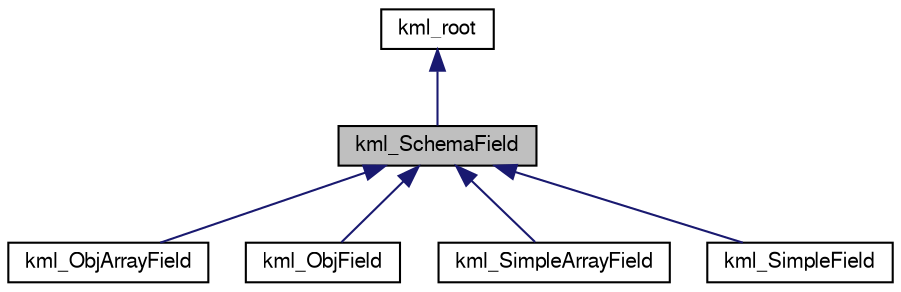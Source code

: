 digraph G
{
  bgcolor="transparent";
  edge [fontname="FreeSans",fontsize=10,labelfontname="FreeSans",labelfontsize=10];
  node [fontname="FreeSans",fontsize=10,shape=record];
  Node1 [label="kml_SchemaField",height=0.2,width=0.4,color="black", fillcolor="grey75", style="filled" fontcolor="black"];
  Node2 -> Node1 [dir=back,color="midnightblue",fontsize=10,style="solid",fontname="FreeSans"];
  Node2 [label="kml_root",height=0.2,width=0.4,color="black",URL="$classkml__root.html",tooltip="hello dsqdqsd sdqsdsqd"];
  Node1 -> Node3 [dir=back,color="midnightblue",fontsize=10,style="solid",fontname="FreeSans"];
  Node3 [label="kml_ObjArrayField",height=0.2,width=0.4,color="black",URL="$classkml__ObjArrayField.html"];
  Node1 -> Node4 [dir=back,color="midnightblue",fontsize=10,style="solid",fontname="FreeSans"];
  Node4 [label="kml_ObjField",height=0.2,width=0.4,color="black",URL="$classkml__ObjField.html"];
  Node1 -> Node5 [dir=back,color="midnightblue",fontsize=10,style="solid",fontname="FreeSans"];
  Node5 [label="kml_SimpleArrayField",height=0.2,width=0.4,color="black",URL="$classkml__SimpleArrayField.html"];
  Node1 -> Node6 [dir=back,color="midnightblue",fontsize=10,style="solid",fontname="FreeSans"];
  Node6 [label="kml_SimpleField",height=0.2,width=0.4,color="black",URL="$classkml__SimpleField.html"];
}
